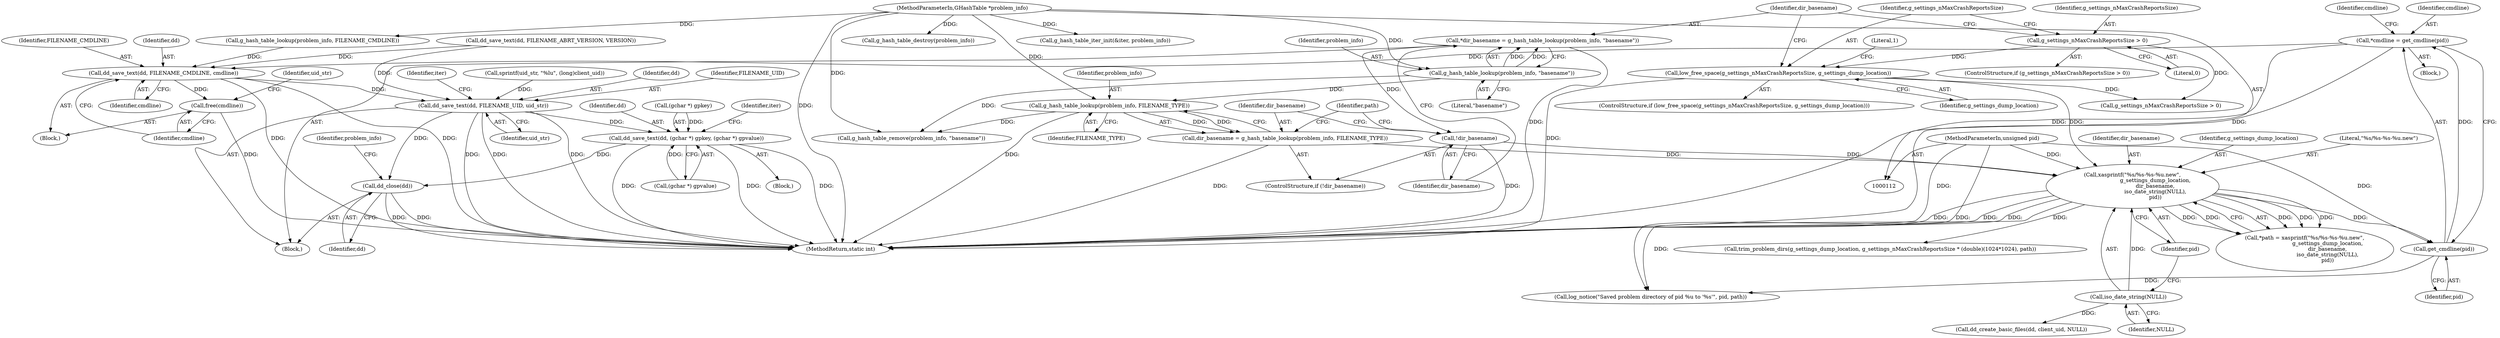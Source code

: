 digraph "0_abrt_8939398b82006ba1fec4ed491339fc075f43fc7c@pointer" {
"1000190" [label="(Call,*cmdline = get_cmdline(pid))"];
"1000192" [label="(Call,get_cmdline(pid))"];
"1000144" [label="(Call,xasprintf(\"%s/%s-%s-%u.new\",\n                           g_settings_dump_location,\n                           dir_basename,\n                           iso_date_string(NULL),\n                           pid))"];
"1000122" [label="(Call,low_free_space(g_settings_nMaxCrashReportsSize, g_settings_dump_location))"];
"1000117" [label="(Call,g_settings_nMaxCrashReportsSize > 0)"];
"1000134" [label="(Call,!dir_basename)"];
"1000128" [label="(Call,*dir_basename = g_hash_table_lookup(problem_info, \"basename\"))"];
"1000130" [label="(Call,g_hash_table_lookup(problem_info, \"basename\"))"];
"1000113" [label="(MethodParameterIn,GHashTable *problem_info)"];
"1000136" [label="(Call,dir_basename = g_hash_table_lookup(problem_info, FILENAME_TYPE))"];
"1000138" [label="(Call,g_hash_table_lookup(problem_info, FILENAME_TYPE))"];
"1000148" [label="(Call,iso_date_string(NULL))"];
"1000114" [label="(MethodParameterIn,unsigned pid)"];
"1000197" [label="(Call,dd_save_text(dd, FILENAME_CMDLINE, cmdline))"];
"1000201" [label="(Call,free(cmdline))"];
"1000210" [label="(Call,dd_save_text(dd, FILENAME_UID, uid_str))"];
"1000229" [label="(Call,dd_save_text(dd, (gchar *) gpkey, (gchar *) gpvalue))"];
"1000237" [label="(Call,dd_close(dd))"];
"1000150" [label="(Identifier,pid)"];
"1000204" [label="(Call,sprintf(uid_str, \"%lu\", (long)client_uid))"];
"1000137" [label="(Identifier,dir_basename)"];
"1000234" [label="(Call,(gchar *) gpvalue)"];
"1000124" [label="(Identifier,g_settings_dump_location)"];
"1000238" [label="(Identifier,dd)"];
"1000171" [label="(Call,dd_create_basic_files(dd, client_uid, NULL))"];
"1000149" [label="(Identifier,NULL)"];
"1000121" [label="(ControlStructure,if (low_free_space(g_settings_nMaxCrashReportsSize, g_settings_dump_location)))"];
"1000151" [label="(Call,g_hash_table_remove(problem_info, \"basename\"))"];
"1000126" [label="(Literal,1)"];
"1000147" [label="(Identifier,dir_basename)"];
"1000146" [label="(Identifier,g_settings_dump_location)"];
"1000193" [label="(Identifier,pid)"];
"1000202" [label="(Identifier,cmdline)"];
"1000201" [label="(Call,free(cmdline))"];
"1000211" [label="(Identifier,dd)"];
"1000198" [label="(Identifier,dd)"];
"1000129" [label="(Identifier,dir_basename)"];
"1000213" [label="(Identifier,uid_str)"];
"1000294" [label="(MethodReturn,static int)"];
"1000122" [label="(Call,low_free_space(g_settings_nMaxCrashReportsSize, g_settings_dump_location))"];
"1000197" [label="(Call,dd_save_text(dd, FILENAME_CMDLINE, cmdline))"];
"1000229" [label="(Call,dd_save_text(dd, (gchar *) gpkey, (gchar *) gpvalue))"];
"1000276" [label="(Call,g_settings_nMaxCrashReportsSize > 0)"];
"1000118" [label="(Identifier,g_settings_nMaxCrashReportsSize)"];
"1000192" [label="(Call,get_cmdline(pid))"];
"1000175" [label="(Call,dd_save_text(dd, FILENAME_ABRT_VERSION, VERSION))"];
"1000195" [label="(Identifier,cmdline)"];
"1000119" [label="(Literal,0)"];
"1000231" [label="(Call,(gchar *) gpkey)"];
"1000210" [label="(Call,dd_save_text(dd, FILENAME_UID, uid_str))"];
"1000212" [label="(Identifier,FILENAME_UID)"];
"1000218" [label="(Identifier,iter)"];
"1000223" [label="(Identifier,iter)"];
"1000139" [label="(Identifier,problem_info)"];
"1000216" [label="(Call,g_hash_table_iter_init(&iter, problem_info))"];
"1000182" [label="(Call,g_hash_table_lookup(problem_info, FILENAME_CMDLINE))"];
"1000228" [label="(Block,)"];
"1000114" [label="(MethodParameterIn,unsigned pid)"];
"1000262" [label="(Call,log_notice(\"Saved problem directory of pid %u to '%s'\", pid, path))"];
"1000190" [label="(Call,*cmdline = get_cmdline(pid))"];
"1000143" [label="(Identifier,path)"];
"1000115" [label="(Block,)"];
"1000136" [label="(Call,dir_basename = g_hash_table_lookup(problem_info, FILENAME_TYPE))"];
"1000131" [label="(Identifier,problem_info)"];
"1000191" [label="(Identifier,cmdline)"];
"1000132" [label="(Literal,\"basename\")"];
"1000188" [label="(Block,)"];
"1000200" [label="(Identifier,cmdline)"];
"1000148" [label="(Call,iso_date_string(NULL))"];
"1000123" [label="(Identifier,g_settings_nMaxCrashReportsSize)"];
"1000116" [label="(ControlStructure,if (g_settings_nMaxCrashReportsSize > 0))"];
"1000133" [label="(ControlStructure,if (!dir_basename))"];
"1000128" [label="(Call,*dir_basename = g_hash_table_lookup(problem_info, \"basename\"))"];
"1000138" [label="(Call,g_hash_table_lookup(problem_info, FILENAME_TYPE))"];
"1000199" [label="(Identifier,FILENAME_CMDLINE)"];
"1000113" [label="(MethodParameterIn,GHashTable *problem_info)"];
"1000134" [label="(Call,!dir_basename)"];
"1000237" [label="(Call,dd_close(dd))"];
"1000145" [label="(Literal,\"%s/%s-%s-%u.new\")"];
"1000140" [label="(Identifier,FILENAME_TYPE)"];
"1000230" [label="(Identifier,dd)"];
"1000240" [label="(Identifier,problem_info)"];
"1000142" [label="(Call,*path = xasprintf(\"%s/%s-%s-%u.new\",\n                           g_settings_dump_location,\n                           dir_basename,\n                           iso_date_string(NULL),\n                           pid))"];
"1000135" [label="(Identifier,dir_basename)"];
"1000280" [label="(Call,trim_problem_dirs(g_settings_dump_location, g_settings_nMaxCrashReportsSize * (double)(1024*1024), path))"];
"1000117" [label="(Call,g_settings_nMaxCrashReportsSize > 0)"];
"1000239" [label="(Call,g_hash_table_destroy(problem_info))"];
"1000196" [label="(Block,)"];
"1000205" [label="(Identifier,uid_str)"];
"1000144" [label="(Call,xasprintf(\"%s/%s-%s-%u.new\",\n                           g_settings_dump_location,\n                           dir_basename,\n                           iso_date_string(NULL),\n                           pid))"];
"1000130" [label="(Call,g_hash_table_lookup(problem_info, \"basename\"))"];
"1000190" -> "1000188"  [label="AST: "];
"1000190" -> "1000192"  [label="CFG: "];
"1000191" -> "1000190"  [label="AST: "];
"1000192" -> "1000190"  [label="AST: "];
"1000195" -> "1000190"  [label="CFG: "];
"1000190" -> "1000294"  [label="DDG: "];
"1000190" -> "1000294"  [label="DDG: "];
"1000192" -> "1000190"  [label="DDG: "];
"1000190" -> "1000197"  [label="DDG: "];
"1000192" -> "1000193"  [label="CFG: "];
"1000193" -> "1000192"  [label="AST: "];
"1000144" -> "1000192"  [label="DDG: "];
"1000114" -> "1000192"  [label="DDG: "];
"1000192" -> "1000262"  [label="DDG: "];
"1000144" -> "1000142"  [label="AST: "];
"1000144" -> "1000150"  [label="CFG: "];
"1000145" -> "1000144"  [label="AST: "];
"1000146" -> "1000144"  [label="AST: "];
"1000147" -> "1000144"  [label="AST: "];
"1000148" -> "1000144"  [label="AST: "];
"1000150" -> "1000144"  [label="AST: "];
"1000142" -> "1000144"  [label="CFG: "];
"1000144" -> "1000294"  [label="DDG: "];
"1000144" -> "1000294"  [label="DDG: "];
"1000144" -> "1000294"  [label="DDG: "];
"1000144" -> "1000142"  [label="DDG: "];
"1000144" -> "1000142"  [label="DDG: "];
"1000144" -> "1000142"  [label="DDG: "];
"1000144" -> "1000142"  [label="DDG: "];
"1000144" -> "1000142"  [label="DDG: "];
"1000122" -> "1000144"  [label="DDG: "];
"1000134" -> "1000144"  [label="DDG: "];
"1000136" -> "1000144"  [label="DDG: "];
"1000148" -> "1000144"  [label="DDG: "];
"1000114" -> "1000144"  [label="DDG: "];
"1000144" -> "1000262"  [label="DDG: "];
"1000144" -> "1000280"  [label="DDG: "];
"1000122" -> "1000121"  [label="AST: "];
"1000122" -> "1000124"  [label="CFG: "];
"1000123" -> "1000122"  [label="AST: "];
"1000124" -> "1000122"  [label="AST: "];
"1000126" -> "1000122"  [label="CFG: "];
"1000129" -> "1000122"  [label="CFG: "];
"1000122" -> "1000294"  [label="DDG: "];
"1000117" -> "1000122"  [label="DDG: "];
"1000122" -> "1000276"  [label="DDG: "];
"1000117" -> "1000116"  [label="AST: "];
"1000117" -> "1000119"  [label="CFG: "];
"1000118" -> "1000117"  [label="AST: "];
"1000119" -> "1000117"  [label="AST: "];
"1000123" -> "1000117"  [label="CFG: "];
"1000129" -> "1000117"  [label="CFG: "];
"1000117" -> "1000276"  [label="DDG: "];
"1000134" -> "1000133"  [label="AST: "];
"1000134" -> "1000135"  [label="CFG: "];
"1000135" -> "1000134"  [label="AST: "];
"1000137" -> "1000134"  [label="CFG: "];
"1000143" -> "1000134"  [label="CFG: "];
"1000134" -> "1000294"  [label="DDG: "];
"1000128" -> "1000134"  [label="DDG: "];
"1000128" -> "1000115"  [label="AST: "];
"1000128" -> "1000130"  [label="CFG: "];
"1000129" -> "1000128"  [label="AST: "];
"1000130" -> "1000128"  [label="AST: "];
"1000135" -> "1000128"  [label="CFG: "];
"1000128" -> "1000294"  [label="DDG: "];
"1000130" -> "1000128"  [label="DDG: "];
"1000130" -> "1000128"  [label="DDG: "];
"1000130" -> "1000132"  [label="CFG: "];
"1000131" -> "1000130"  [label="AST: "];
"1000132" -> "1000130"  [label="AST: "];
"1000113" -> "1000130"  [label="DDG: "];
"1000130" -> "1000138"  [label="DDG: "];
"1000130" -> "1000151"  [label="DDG: "];
"1000113" -> "1000112"  [label="AST: "];
"1000113" -> "1000294"  [label="DDG: "];
"1000113" -> "1000138"  [label="DDG: "];
"1000113" -> "1000151"  [label="DDG: "];
"1000113" -> "1000182"  [label="DDG: "];
"1000113" -> "1000216"  [label="DDG: "];
"1000113" -> "1000239"  [label="DDG: "];
"1000136" -> "1000133"  [label="AST: "];
"1000136" -> "1000138"  [label="CFG: "];
"1000137" -> "1000136"  [label="AST: "];
"1000138" -> "1000136"  [label="AST: "];
"1000143" -> "1000136"  [label="CFG: "];
"1000136" -> "1000294"  [label="DDG: "];
"1000138" -> "1000136"  [label="DDG: "];
"1000138" -> "1000136"  [label="DDG: "];
"1000138" -> "1000140"  [label="CFG: "];
"1000139" -> "1000138"  [label="AST: "];
"1000140" -> "1000138"  [label="AST: "];
"1000138" -> "1000294"  [label="DDG: "];
"1000138" -> "1000151"  [label="DDG: "];
"1000148" -> "1000149"  [label="CFG: "];
"1000149" -> "1000148"  [label="AST: "];
"1000150" -> "1000148"  [label="CFG: "];
"1000148" -> "1000171"  [label="DDG: "];
"1000114" -> "1000112"  [label="AST: "];
"1000114" -> "1000294"  [label="DDG: "];
"1000114" -> "1000262"  [label="DDG: "];
"1000197" -> "1000196"  [label="AST: "];
"1000197" -> "1000200"  [label="CFG: "];
"1000198" -> "1000197"  [label="AST: "];
"1000199" -> "1000197"  [label="AST: "];
"1000200" -> "1000197"  [label="AST: "];
"1000202" -> "1000197"  [label="CFG: "];
"1000197" -> "1000294"  [label="DDG: "];
"1000197" -> "1000294"  [label="DDG: "];
"1000175" -> "1000197"  [label="DDG: "];
"1000182" -> "1000197"  [label="DDG: "];
"1000197" -> "1000201"  [label="DDG: "];
"1000197" -> "1000210"  [label="DDG: "];
"1000201" -> "1000196"  [label="AST: "];
"1000201" -> "1000202"  [label="CFG: "];
"1000202" -> "1000201"  [label="AST: "];
"1000205" -> "1000201"  [label="CFG: "];
"1000201" -> "1000294"  [label="DDG: "];
"1000210" -> "1000115"  [label="AST: "];
"1000210" -> "1000213"  [label="CFG: "];
"1000211" -> "1000210"  [label="AST: "];
"1000212" -> "1000210"  [label="AST: "];
"1000213" -> "1000210"  [label="AST: "];
"1000218" -> "1000210"  [label="CFG: "];
"1000210" -> "1000294"  [label="DDG: "];
"1000210" -> "1000294"  [label="DDG: "];
"1000210" -> "1000294"  [label="DDG: "];
"1000175" -> "1000210"  [label="DDG: "];
"1000204" -> "1000210"  [label="DDG: "];
"1000210" -> "1000229"  [label="DDG: "];
"1000210" -> "1000237"  [label="DDG: "];
"1000229" -> "1000228"  [label="AST: "];
"1000229" -> "1000234"  [label="CFG: "];
"1000230" -> "1000229"  [label="AST: "];
"1000231" -> "1000229"  [label="AST: "];
"1000234" -> "1000229"  [label="AST: "];
"1000223" -> "1000229"  [label="CFG: "];
"1000229" -> "1000294"  [label="DDG: "];
"1000229" -> "1000294"  [label="DDG: "];
"1000229" -> "1000294"  [label="DDG: "];
"1000231" -> "1000229"  [label="DDG: "];
"1000234" -> "1000229"  [label="DDG: "];
"1000229" -> "1000237"  [label="DDG: "];
"1000237" -> "1000115"  [label="AST: "];
"1000237" -> "1000238"  [label="CFG: "];
"1000238" -> "1000237"  [label="AST: "];
"1000240" -> "1000237"  [label="CFG: "];
"1000237" -> "1000294"  [label="DDG: "];
"1000237" -> "1000294"  [label="DDG: "];
}
